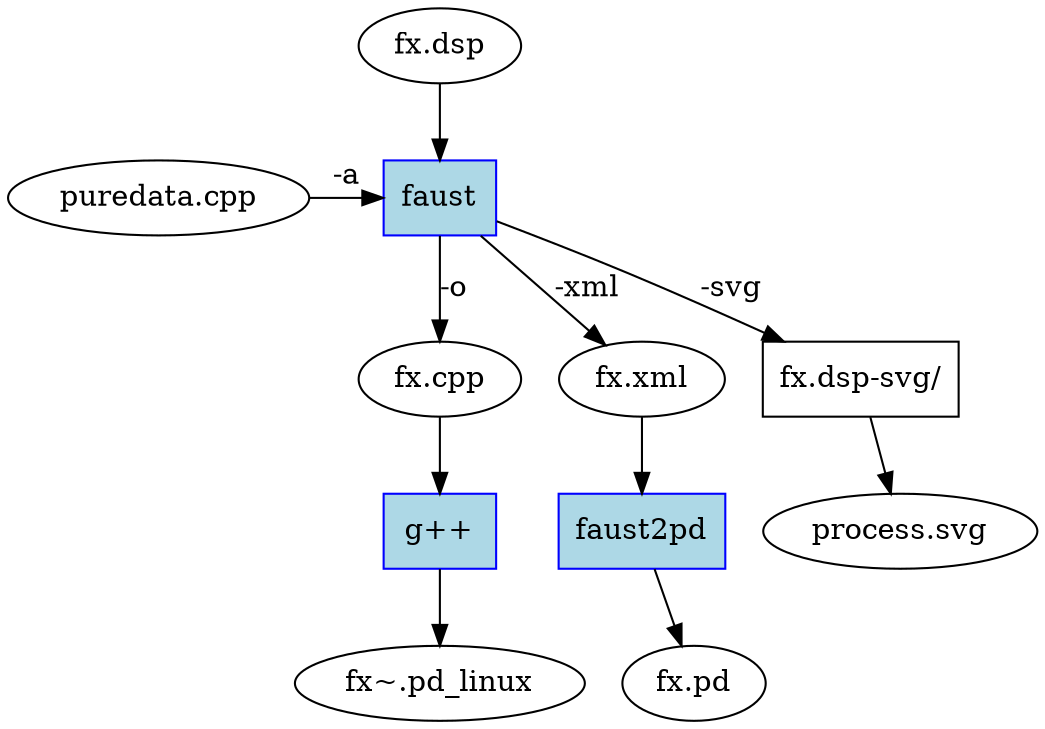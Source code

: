  
strict digraph faustflow {
    root=dsp;
    dsp[label="fx.dsp"];
    cpp[label="fx.cpp"];
    pd[label="fx.pd"];
    xml[label="fx.xml"];
    bin[label="fx~.pd_linux"];
    arch[label="puredata.cpp"];
    svgfolder[shape=box, label="fx.dsp-svg/"];
    svg[label="process.svg"];

    node[shape=box, color=blue, fillcolor=lightblue, style=filled];
    FAUST[label="faust"];
    GCC[label="g++", shape=box, color=blue, fillcolor=lightblue, style=filled];
    F2PD[label="faust2pd", shape=box, color=blue, fillcolor=lightblue, style=filled];

    FAUST->svgfolder[label="-svg",weight=5];
    svgfolder->svg;

    dsp->FAUST[weight=10];
    FAUST->cpp[label="-o",weight=10];
    cpp->GCC[weight=10];
    GCC->bin[weight=10];

    arch->FAUST[label="-a"]; {rank=same; arch FAUST}


    FAUST->xml[label="-xml"];
    xml->F2PD->pd;

}